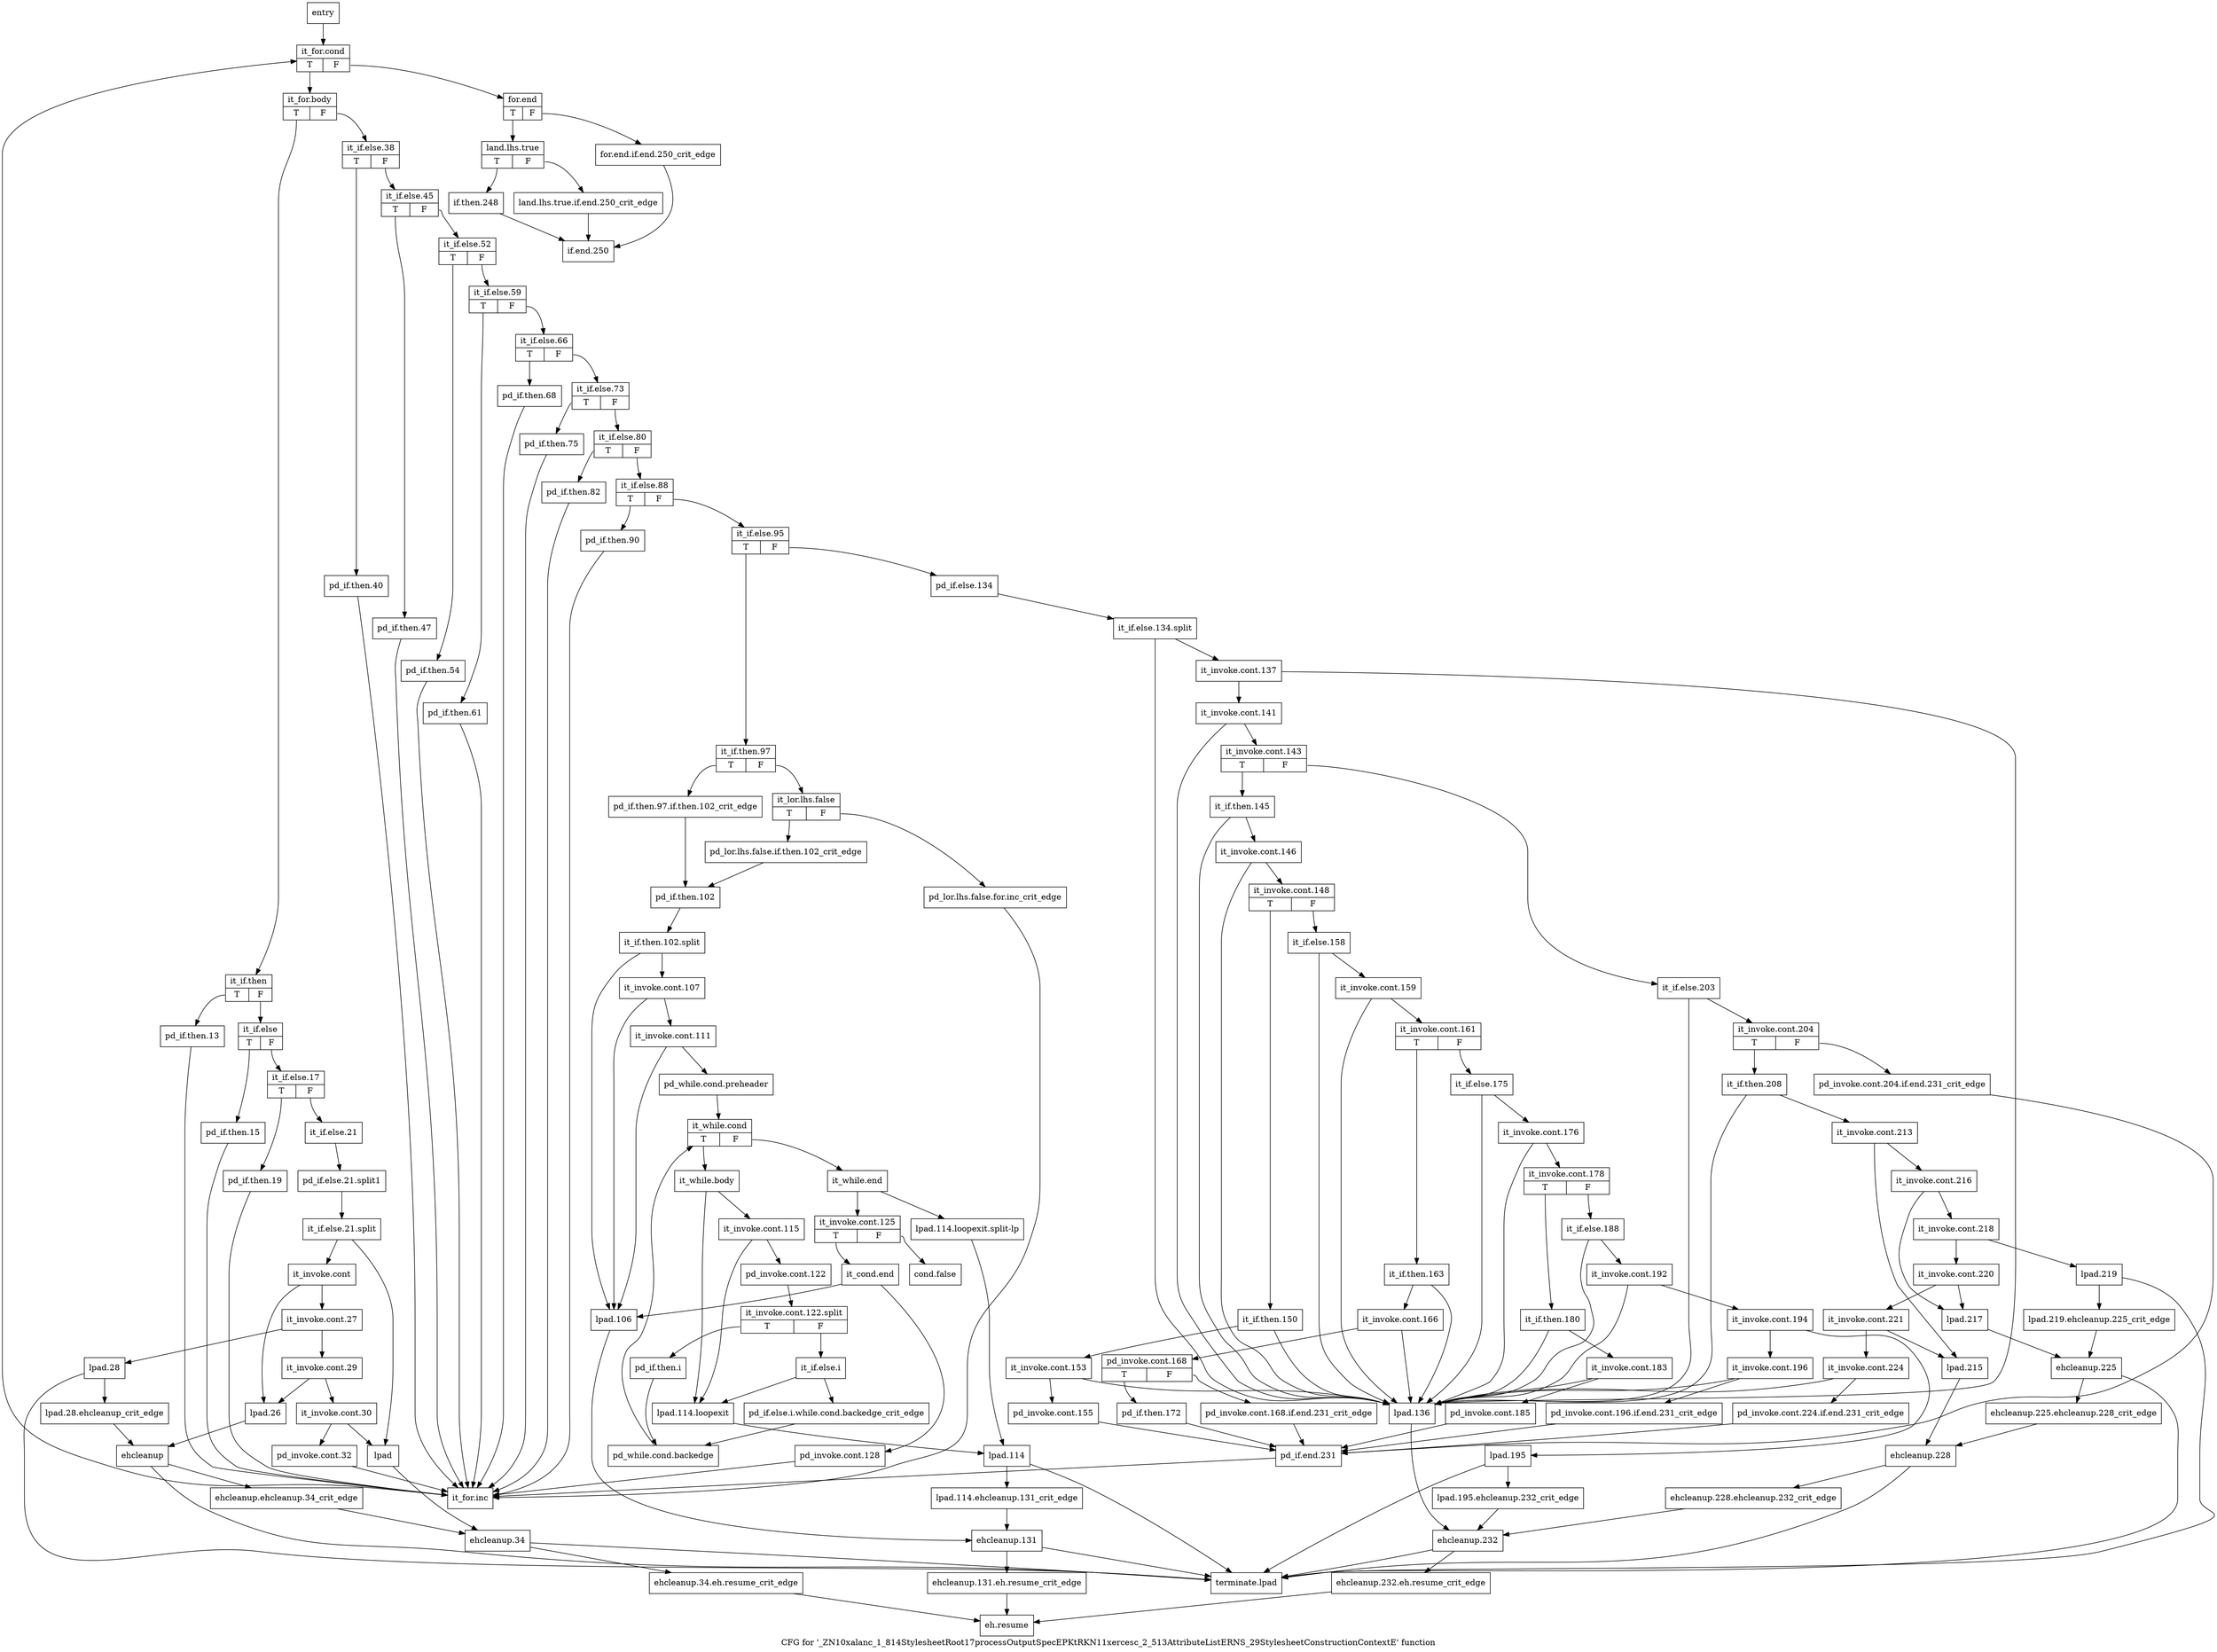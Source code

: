 digraph "CFG for '_ZN10xalanc_1_814StylesheetRoot17processOutputSpecEPKtRKN11xercesc_2_513AttributeListERNS_29StylesheetConstructionContextE' function" {
	label="CFG for '_ZN10xalanc_1_814StylesheetRoot17processOutputSpecEPKtRKN11xercesc_2_513AttributeListERNS_29StylesheetConstructionContextE' function";

	Node0x81f4f40 [shape=record,label="{entry}"];
	Node0x81f4f40 -> Node0x81f8370;
	Node0x81f8370 [shape=record,label="{it_for.cond|{<s0>T|<s1>F}}"];
	Node0x81f8370:s0 -> Node0x81f83c0;
	Node0x81f8370:s1 -> Node0x81fa9e0;
	Node0x81f83c0 [shape=record,label="{it_for.body|{<s0>T|<s1>F}}"];
	Node0x81f83c0:s0 -> Node0x81f8410;
	Node0x81f83c0:s1 -> Node0x81f8a50;
	Node0x81f8410 [shape=record,label="{it_if.then|{<s0>T|<s1>F}}"];
	Node0x81f8410:s0 -> Node0x81f8460;
	Node0x81f8410:s1 -> Node0x81f84b0;
	Node0x81f8460 [shape=record,label="{pd_if.then.13}"];
	Node0x81f8460 -> Node0x81fa990;
	Node0x81f84b0 [shape=record,label="{it_if.else|{<s0>T|<s1>F}}"];
	Node0x81f84b0:s0 -> Node0x81f8500;
	Node0x81f84b0:s1 -> Node0x81f8550;
	Node0x81f8500 [shape=record,label="{pd_if.then.15}"];
	Node0x81f8500 -> Node0x81fa990;
	Node0x81f8550 [shape=record,label="{it_if.else.17|{<s0>T|<s1>F}}"];
	Node0x81f8550:s0 -> Node0x81f85a0;
	Node0x81f8550:s1 -> Node0x81f85f0;
	Node0x81f85a0 [shape=record,label="{pd_if.then.19}"];
	Node0x81f85a0 -> Node0x81fa990;
	Node0x81f85f0 [shape=record,label="{it_if.else.21}"];
	Node0x81f85f0 -> Node0xc4b7600;
	Node0xc4b7600 [shape=record,label="{pd_if.else.21.split1}"];
	Node0xc4b7600 -> Node0xc5a59a0;
	Node0xc5a59a0 [shape=record,label="{it_if.else.21.split}"];
	Node0xc5a59a0 -> Node0x81f8640;
	Node0xc5a59a0 -> Node0x81f87d0;
	Node0x81f8640 [shape=record,label="{it_invoke.cont}"];
	Node0x81f8640 -> Node0x81f8690;
	Node0x81f8640 -> Node0x81f8820;
	Node0x81f8690 [shape=record,label="{it_invoke.cont.27}"];
	Node0x81f8690 -> Node0x81f86e0;
	Node0x81f8690 -> Node0x81f8870;
	Node0x81f86e0 [shape=record,label="{it_invoke.cont.29}"];
	Node0x81f86e0 -> Node0x81f8730;
	Node0x81f86e0 -> Node0x81f8820;
	Node0x81f8730 [shape=record,label="{it_invoke.cont.30}"];
	Node0x81f8730 -> Node0x81f8780;
	Node0x81f8730 -> Node0x81f87d0;
	Node0x81f8780 [shape=record,label="{pd_invoke.cont.32}"];
	Node0x81f8780 -> Node0x81fa990;
	Node0x81f87d0 [shape=record,label="{lpad}"];
	Node0x81f87d0 -> Node0x81f89b0;
	Node0x81f8820 [shape=record,label="{lpad.26}"];
	Node0x81f8820 -> Node0x81f8910;
	Node0x81f8870 [shape=record,label="{lpad.28}"];
	Node0x81f8870 -> Node0x81f88c0;
	Node0x81f8870 -> Node0x81fac10;
	Node0x81f88c0 [shape=record,label="{lpad.28.ehcleanup_crit_edge}"];
	Node0x81f88c0 -> Node0x81f8910;
	Node0x81f8910 [shape=record,label="{ehcleanup}"];
	Node0x81f8910 -> Node0x81f8960;
	Node0x81f8910 -> Node0x81fac10;
	Node0x81f8960 [shape=record,label="{ehcleanup.ehcleanup.34_crit_edge}"];
	Node0x81f8960 -> Node0x81f89b0;
	Node0x81f89b0 [shape=record,label="{ehcleanup.34}"];
	Node0x81f89b0 -> Node0x81f8a00;
	Node0x81f89b0 -> Node0x81fac10;
	Node0x81f8a00 [shape=record,label="{ehcleanup.34.eh.resume_crit_edge}"];
	Node0x81f8a00 -> Node0x81fabc0;
	Node0x81f8a50 [shape=record,label="{it_if.else.38|{<s0>T|<s1>F}}"];
	Node0x81f8a50:s0 -> Node0x81f8aa0;
	Node0x81f8a50:s1 -> Node0x81f8af0;
	Node0x81f8aa0 [shape=record,label="{pd_if.then.40}"];
	Node0x81f8aa0 -> Node0x81fa990;
	Node0x81f8af0 [shape=record,label="{it_if.else.45|{<s0>T|<s1>F}}"];
	Node0x81f8af0:s0 -> Node0x81f8b40;
	Node0x81f8af0:s1 -> Node0x81f8b90;
	Node0x81f8b40 [shape=record,label="{pd_if.then.47}"];
	Node0x81f8b40 -> Node0x81fa990;
	Node0x81f8b90 [shape=record,label="{it_if.else.52|{<s0>T|<s1>F}}"];
	Node0x81f8b90:s0 -> Node0x81f8be0;
	Node0x81f8b90:s1 -> Node0x81f8c30;
	Node0x81f8be0 [shape=record,label="{pd_if.then.54}"];
	Node0x81f8be0 -> Node0x81fa990;
	Node0x81f8c30 [shape=record,label="{it_if.else.59|{<s0>T|<s1>F}}"];
	Node0x81f8c30:s0 -> Node0x81f8c80;
	Node0x81f8c30:s1 -> Node0x81f8cd0;
	Node0x81f8c80 [shape=record,label="{pd_if.then.61}"];
	Node0x81f8c80 -> Node0x81fa990;
	Node0x81f8cd0 [shape=record,label="{it_if.else.66|{<s0>T|<s1>F}}"];
	Node0x81f8cd0:s0 -> Node0x81f8d20;
	Node0x81f8cd0:s1 -> Node0x81f8d70;
	Node0x81f8d20 [shape=record,label="{pd_if.then.68}"];
	Node0x81f8d20 -> Node0x81fa990;
	Node0x81f8d70 [shape=record,label="{it_if.else.73|{<s0>T|<s1>F}}"];
	Node0x81f8d70:s0 -> Node0x81f8dc0;
	Node0x81f8d70:s1 -> Node0x81f8e10;
	Node0x81f8dc0 [shape=record,label="{pd_if.then.75}"];
	Node0x81f8dc0 -> Node0x81fa990;
	Node0x81f8e10 [shape=record,label="{it_if.else.80|{<s0>T|<s1>F}}"];
	Node0x81f8e10:s0 -> Node0x81f8e60;
	Node0x81f8e10:s1 -> Node0x81f8eb0;
	Node0x81f8e60 [shape=record,label="{pd_if.then.82}"];
	Node0x81f8e60 -> Node0x81fa990;
	Node0x81f8eb0 [shape=record,label="{it_if.else.88|{<s0>T|<s1>F}}"];
	Node0x81f8eb0:s0 -> Node0x81f8f00;
	Node0x81f8eb0:s1 -> Node0x81f8f50;
	Node0x81f8f00 [shape=record,label="{pd_if.then.90}"];
	Node0x81f8f00 -> Node0x81fa990;
	Node0x81f8f50 [shape=record,label="{it_if.else.95|{<s0>T|<s1>F}}"];
	Node0x81f8f50:s0 -> Node0x81f8fa0;
	Node0x81f8f50:s1 -> Node0x81f98b0;
	Node0x81f8fa0 [shape=record,label="{it_if.then.97|{<s0>T|<s1>F}}"];
	Node0x81f8fa0:s0 -> Node0x81f8ff0;
	Node0x81f8fa0:s1 -> Node0x81f9040;
	Node0x81f8ff0 [shape=record,label="{pd_if.then.97.if.then.102_crit_edge}"];
	Node0x81f8ff0 -> Node0x81f9130;
	Node0x81f9040 [shape=record,label="{it_lor.lhs.false|{<s0>T|<s1>F}}"];
	Node0x81f9040:s0 -> Node0x81f90e0;
	Node0x81f9040:s1 -> Node0x81f9090;
	Node0x81f9090 [shape=record,label="{pd_lor.lhs.false.for.inc_crit_edge}"];
	Node0x81f9090 -> Node0x81fa990;
	Node0x81f90e0 [shape=record,label="{pd_lor.lhs.false.if.then.102_crit_edge}"];
	Node0x81f90e0 -> Node0x81f9130;
	Node0x81f9130 [shape=record,label="{pd_if.then.102}"];
	Node0x81f9130 -> Node0xc4b7770;
	Node0xc4b7770 [shape=record,label="{it_if.then.102.split}"];
	Node0xc4b7770 -> Node0x81f9180;
	Node0xc4b7770 -> Node0x81f94f0;
	Node0x81f9180 [shape=record,label="{it_invoke.cont.107}"];
	Node0x81f9180 -> Node0x81f91d0;
	Node0x81f9180 -> Node0x81f94f0;
	Node0x81f91d0 [shape=record,label="{it_invoke.cont.111}"];
	Node0x81f91d0 -> Node0x81f9220;
	Node0x81f91d0 -> Node0x81f94f0;
	Node0x81f9220 [shape=record,label="{pd_while.cond.preheader}"];
	Node0x81f9220 -> Node0x81f9270;
	Node0x81f9270 [shape=record,label="{it_while.cond|{<s0>T|<s1>F}}"];
	Node0x81f9270:s0 -> Node0x81f92c0;
	Node0x81f9270:s1 -> Node0x81f9680;
	Node0x81f92c0 [shape=record,label="{it_while.body}"];
	Node0x81f92c0 -> Node0x81f9310;
	Node0x81f92c0 -> Node0x81f9540;
	Node0x81f9310 [shape=record,label="{it_invoke.cont.115}"];
	Node0x81f9310 -> Node0x81f9360;
	Node0x81f9310 -> Node0x81f9540;
	Node0x81f9360 [shape=record,label="{pd_invoke.cont.122}"];
	Node0x81f9360 -> Node0xc559c80;
	Node0xc559c80 [shape=record,label="{it_invoke.cont.122.split|{<s0>T|<s1>F}}"];
	Node0xc559c80:s0 -> Node0x81f93b0;
	Node0xc559c80:s1 -> Node0x81f9450;
	Node0x81f93b0 [shape=record,label="{pd_if.then.i}"];
	Node0x81f93b0 -> Node0x81f9400;
	Node0x81f9400 [shape=record,label="{pd_while.cond.backedge}"];
	Node0x81f9400 -> Node0x81f9270;
	Node0x81f9450 [shape=record,label="{it_if.else.i}"];
	Node0x81f9450 -> Node0x81f94a0;
	Node0x81f9450 -> Node0x81f9540;
	Node0x81f94a0 [shape=record,label="{pd_if.else.i.while.cond.backedge_crit_edge}"];
	Node0x81f94a0 -> Node0x81f9400;
	Node0x81f94f0 [shape=record,label="{lpad.106}"];
	Node0x81f94f0 -> Node0x81f9810;
	Node0x81f9540 [shape=record,label="{lpad.114.loopexit}"];
	Node0x81f9540 -> Node0x81f95e0;
	Node0x81f9590 [shape=record,label="{lpad.114.loopexit.split-lp}"];
	Node0x81f9590 -> Node0x81f95e0;
	Node0x81f95e0 [shape=record,label="{lpad.114}"];
	Node0x81f95e0 -> Node0x81f9630;
	Node0x81f95e0 -> Node0x81fac10;
	Node0x81f9630 [shape=record,label="{lpad.114.ehcleanup.131_crit_edge}"];
	Node0x81f9630 -> Node0x81f9810;
	Node0x81f9680 [shape=record,label="{it_while.end}"];
	Node0x81f9680 -> Node0x81f96d0;
	Node0x81f9680 -> Node0x81f9590;
	Node0x81f96d0 [shape=record,label="{it_invoke.cont.125|{<s0>T|<s1>F}}"];
	Node0x81f96d0:s0 -> Node0x81f9770;
	Node0x81f96d0:s1 -> Node0x81f9720;
	Node0x81f9720 [shape=record,label="{cond.false}"];
	Node0x81f9770 [shape=record,label="{it_cond.end}"];
	Node0x81f9770 -> Node0x81f97c0;
	Node0x81f9770 -> Node0x81f94f0;
	Node0x81f97c0 [shape=record,label="{pd_invoke.cont.128}"];
	Node0x81f97c0 -> Node0x81fa990;
	Node0x81f9810 [shape=record,label="{ehcleanup.131}"];
	Node0x81f9810 -> Node0x81f9860;
	Node0x81f9810 -> Node0x81fac10;
	Node0x81f9860 [shape=record,label="{ehcleanup.131.eh.resume_crit_edge}"];
	Node0x81f9860 -> Node0x81fabc0;
	Node0x81f98b0 [shape=record,label="{pd_if.else.134}"];
	Node0x81f98b0 -> Node0xc559e40;
	Node0xc559e40 [shape=record,label="{it_if.else.134.split}"];
	Node0xc559e40 -> Node0x81f9900;
	Node0xc559e40 -> Node0x81f9bd0;
	Node0x81f9900 [shape=record,label="{it_invoke.cont.137}"];
	Node0x81f9900 -> Node0x81f9950;
	Node0x81f9900 -> Node0x81f9bd0;
	Node0x81f9950 [shape=record,label="{it_invoke.cont.141}"];
	Node0x81f9950 -> Node0x81f99a0;
	Node0x81f9950 -> Node0x81f9bd0;
	Node0x81f99a0 [shape=record,label="{it_invoke.cont.143|{<s0>T|<s1>F}}"];
	Node0x81f99a0:s0 -> Node0x81f99f0;
	Node0x81f99a0:s1 -> Node0x81fa2b0;
	Node0x81f99f0 [shape=record,label="{it_if.then.145}"];
	Node0x81f99f0 -> Node0x81f9a40;
	Node0x81f99f0 -> Node0x81f9bd0;
	Node0x81f9a40 [shape=record,label="{it_invoke.cont.146}"];
	Node0x81f9a40 -> Node0x81f9a90;
	Node0x81f9a40 -> Node0x81f9bd0;
	Node0x81f9a90 [shape=record,label="{it_invoke.cont.148|{<s0>T|<s1>F}}"];
	Node0x81f9a90:s0 -> Node0x81f9ae0;
	Node0x81f9a90:s1 -> Node0x81f9c20;
	Node0x81f9ae0 [shape=record,label="{it_if.then.150}"];
	Node0x81f9ae0 -> Node0x81f9b30;
	Node0x81f9ae0 -> Node0x81f9bd0;
	Node0x81f9b30 [shape=record,label="{it_invoke.cont.153}"];
	Node0x81f9b30 -> Node0x81f9b80;
	Node0x81f9b30 -> Node0x81f9bd0;
	Node0x81f9b80 [shape=record,label="{pd_invoke.cont.155}"];
	Node0x81f9b80 -> Node0x81fa8a0;
	Node0x81f9bd0 [shape=record,label="{lpad.136}"];
	Node0x81f9bd0 -> Node0x81fa8f0;
	Node0x81f9c20 [shape=record,label="{it_if.else.158}"];
	Node0x81f9c20 -> Node0x81f9c70;
	Node0x81f9c20 -> Node0x81f9bd0;
	Node0x81f9c70 [shape=record,label="{it_invoke.cont.159}"];
	Node0x81f9c70 -> Node0x81f9cc0;
	Node0x81f9c70 -> Node0x81f9bd0;
	Node0x81f9cc0 [shape=record,label="{it_invoke.cont.161|{<s0>T|<s1>F}}"];
	Node0x81f9cc0:s0 -> Node0x81f9d10;
	Node0x81f9cc0:s1 -> Node0x81f9ea0;
	Node0x81f9d10 [shape=record,label="{it_if.then.163}"];
	Node0x81f9d10 -> Node0x81f9d60;
	Node0x81f9d10 -> Node0x81f9bd0;
	Node0x81f9d60 [shape=record,label="{it_invoke.cont.166}"];
	Node0x81f9d60 -> Node0x81f9db0;
	Node0x81f9d60 -> Node0x81f9bd0;
	Node0x81f9db0 [shape=record,label="{pd_invoke.cont.168|{<s0>T|<s1>F}}"];
	Node0x81f9db0:s0 -> Node0x81f9e50;
	Node0x81f9db0:s1 -> Node0x81f9e00;
	Node0x81f9e00 [shape=record,label="{pd_invoke.cont.168.if.end.231_crit_edge}"];
	Node0x81f9e00 -> Node0x81fa8a0;
	Node0x81f9e50 [shape=record,label="{pd_if.then.172}"];
	Node0x81f9e50 -> Node0x81fa8a0;
	Node0x81f9ea0 [shape=record,label="{it_if.else.175}"];
	Node0x81f9ea0 -> Node0x81f9ef0;
	Node0x81f9ea0 -> Node0x81f9bd0;
	Node0x81f9ef0 [shape=record,label="{it_invoke.cont.176}"];
	Node0x81f9ef0 -> Node0x81f9f40;
	Node0x81f9ef0 -> Node0x81f9bd0;
	Node0x81f9f40 [shape=record,label="{it_invoke.cont.178|{<s0>T|<s1>F}}"];
	Node0x81f9f40:s0 -> Node0x81f9f90;
	Node0x81f9f40:s1 -> Node0x81fa080;
	Node0x81f9f90 [shape=record,label="{it_if.then.180}"];
	Node0x81f9f90 -> Node0x81f9fe0;
	Node0x81f9f90 -> Node0x81f9bd0;
	Node0x81f9fe0 [shape=record,label="{it_invoke.cont.183}"];
	Node0x81f9fe0 -> Node0x81fa030;
	Node0x81f9fe0 -> Node0x81f9bd0;
	Node0x81fa030 [shape=record,label="{pd_invoke.cont.185}"];
	Node0x81fa030 -> Node0x81fa8a0;
	Node0x81fa080 [shape=record,label="{it_if.else.188}"];
	Node0x81fa080 -> Node0x81fa0d0;
	Node0x81fa080 -> Node0x81f9bd0;
	Node0x81fa0d0 [shape=record,label="{it_invoke.cont.192}"];
	Node0x81fa0d0 -> Node0x81fa120;
	Node0x81fa0d0 -> Node0x81f9bd0;
	Node0x81fa120 [shape=record,label="{it_invoke.cont.194}"];
	Node0x81fa120 -> Node0x81fa170;
	Node0x81fa120 -> Node0x81fa210;
	Node0x81fa170 [shape=record,label="{it_invoke.cont.196}"];
	Node0x81fa170 -> Node0x81fa1c0;
	Node0x81fa170 -> Node0x81f9bd0;
	Node0x81fa1c0 [shape=record,label="{pd_invoke.cont.196.if.end.231_crit_edge}"];
	Node0x81fa1c0 -> Node0x81fa8a0;
	Node0x81fa210 [shape=record,label="{lpad.195}"];
	Node0x81fa210 -> Node0x81fa260;
	Node0x81fa210 -> Node0x81fac10;
	Node0x81fa260 [shape=record,label="{lpad.195.ehcleanup.232_crit_edge}"];
	Node0x81fa260 -> Node0x81fa8f0;
	Node0x81fa2b0 [shape=record,label="{it_if.else.203}"];
	Node0x81fa2b0 -> Node0x81fa300;
	Node0x81fa2b0 -> Node0x81f9bd0;
	Node0x81fa300 [shape=record,label="{it_invoke.cont.204|{<s0>T|<s1>F}}"];
	Node0x81fa300:s0 -> Node0x81fa3a0;
	Node0x81fa300:s1 -> Node0x81fa350;
	Node0x81fa350 [shape=record,label="{pd_invoke.cont.204.if.end.231_crit_edge}"];
	Node0x81fa350 -> Node0x81fa8a0;
	Node0x81fa3a0 [shape=record,label="{it_if.then.208}"];
	Node0x81fa3a0 -> Node0x81fa3f0;
	Node0x81fa3a0 -> Node0x81f9bd0;
	Node0x81fa3f0 [shape=record,label="{it_invoke.cont.213}"];
	Node0x81fa3f0 -> Node0x81fa440;
	Node0x81fa3f0 -> Node0x81fa620;
	Node0x81fa440 [shape=record,label="{it_invoke.cont.216}"];
	Node0x81fa440 -> Node0x81fa490;
	Node0x81fa440 -> Node0x81fa670;
	Node0x81fa490 [shape=record,label="{it_invoke.cont.218}"];
	Node0x81fa490 -> Node0x81fa4e0;
	Node0x81fa490 -> Node0x81fa6c0;
	Node0x81fa4e0 [shape=record,label="{it_invoke.cont.220}"];
	Node0x81fa4e0 -> Node0x81fa530;
	Node0x81fa4e0 -> Node0x81fa670;
	Node0x81fa530 [shape=record,label="{it_invoke.cont.221}"];
	Node0x81fa530 -> Node0x81fa580;
	Node0x81fa530 -> Node0x81fa620;
	Node0x81fa580 [shape=record,label="{it_invoke.cont.224}"];
	Node0x81fa580 -> Node0x81fa5d0;
	Node0x81fa580 -> Node0x81f9bd0;
	Node0x81fa5d0 [shape=record,label="{pd_invoke.cont.224.if.end.231_crit_edge}"];
	Node0x81fa5d0 -> Node0x81fa8a0;
	Node0x81fa620 [shape=record,label="{lpad.215}"];
	Node0x81fa620 -> Node0x81fa800;
	Node0x81fa670 [shape=record,label="{lpad.217}"];
	Node0x81fa670 -> Node0x81fa760;
	Node0x81fa6c0 [shape=record,label="{lpad.219}"];
	Node0x81fa6c0 -> Node0x81fa710;
	Node0x81fa6c0 -> Node0x81fac10;
	Node0x81fa710 [shape=record,label="{lpad.219.ehcleanup.225_crit_edge}"];
	Node0x81fa710 -> Node0x81fa760;
	Node0x81fa760 [shape=record,label="{ehcleanup.225}"];
	Node0x81fa760 -> Node0x81fa7b0;
	Node0x81fa760 -> Node0x81fac10;
	Node0x81fa7b0 [shape=record,label="{ehcleanup.225.ehcleanup.228_crit_edge}"];
	Node0x81fa7b0 -> Node0x81fa800;
	Node0x81fa800 [shape=record,label="{ehcleanup.228}"];
	Node0x81fa800 -> Node0x81fa850;
	Node0x81fa800 -> Node0x81fac10;
	Node0x81fa850 [shape=record,label="{ehcleanup.228.ehcleanup.232_crit_edge}"];
	Node0x81fa850 -> Node0x81fa8f0;
	Node0x81fa8a0 [shape=record,label="{pd_if.end.231}"];
	Node0x81fa8a0 -> Node0x81fa990;
	Node0x81fa8f0 [shape=record,label="{ehcleanup.232}"];
	Node0x81fa8f0 -> Node0x81fa940;
	Node0x81fa8f0 -> Node0x81fac10;
	Node0x81fa940 [shape=record,label="{ehcleanup.232.eh.resume_crit_edge}"];
	Node0x81fa940 -> Node0x81fabc0;
	Node0x81fa990 [shape=record,label="{it_for.inc}"];
	Node0x81fa990 -> Node0x81f8370;
	Node0x81fa9e0 [shape=record,label="{for.end|{<s0>T|<s1>F}}"];
	Node0x81fa9e0:s0 -> Node0x81faa80;
	Node0x81fa9e0:s1 -> Node0x81faa30;
	Node0x81faa30 [shape=record,label="{for.end.if.end.250_crit_edge}"];
	Node0x81faa30 -> Node0x81fab70;
	Node0x81faa80 [shape=record,label="{land.lhs.true|{<s0>T|<s1>F}}"];
	Node0x81faa80:s0 -> Node0x81fab20;
	Node0x81faa80:s1 -> Node0x81faad0;
	Node0x81faad0 [shape=record,label="{land.lhs.true.if.end.250_crit_edge}"];
	Node0x81faad0 -> Node0x81fab70;
	Node0x81fab20 [shape=record,label="{if.then.248}"];
	Node0x81fab20 -> Node0x81fab70;
	Node0x81fab70 [shape=record,label="{if.end.250}"];
	Node0x81fabc0 [shape=record,label="{eh.resume}"];
	Node0x81fac10 [shape=record,label="{terminate.lpad}"];
}
